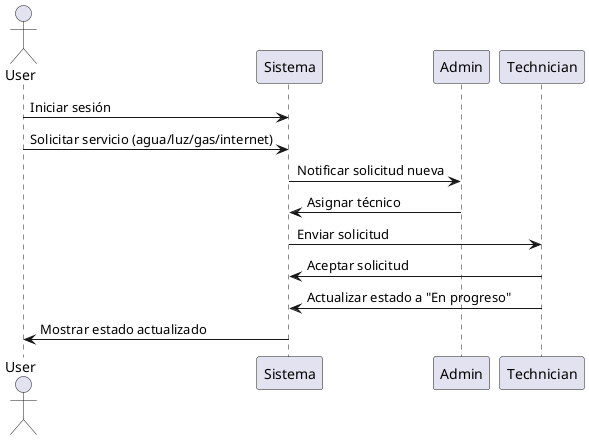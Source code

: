 @startuml sequence_alquilero

actor User
participant "Sistema" as S
participant "Admin" as A
participant "Technician" as T

User -> S : Iniciar sesión
User -> S : Solicitar servicio (agua/luz/gas/internet)
S -> A : Notificar solicitud nueva
A -> S : Asignar técnico
S -> T : Enviar solicitud
T -> S : Aceptar solicitud
T -> S : Actualizar estado a "En progreso"
S -> User : Mostrar estado actualizado

@enduml
